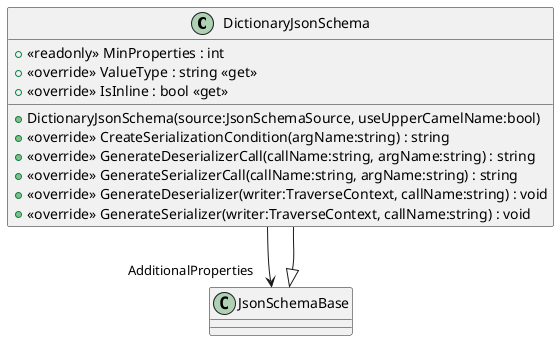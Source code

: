 @startuml
class DictionaryJsonSchema {
    + <<readonly>> MinProperties : int
    + DictionaryJsonSchema(source:JsonSchemaSource, useUpperCamelName:bool)
    + <<override>> ValueType : string <<get>>
    + <<override>> IsInline : bool <<get>>
    + <<override>> CreateSerializationCondition(argName:string) : string
    + <<override>> GenerateDeserializerCall(callName:string, argName:string) : string
    + <<override>> GenerateSerializerCall(callName:string, argName:string) : string
    + <<override>> GenerateDeserializer(writer:TraverseContext, callName:string) : void
    + <<override>> GenerateSerializer(writer:TraverseContext, callName:string) : void
}
JsonSchemaBase <|-- DictionaryJsonSchema
DictionaryJsonSchema --> "AdditionalProperties" JsonSchemaBase
@enduml
